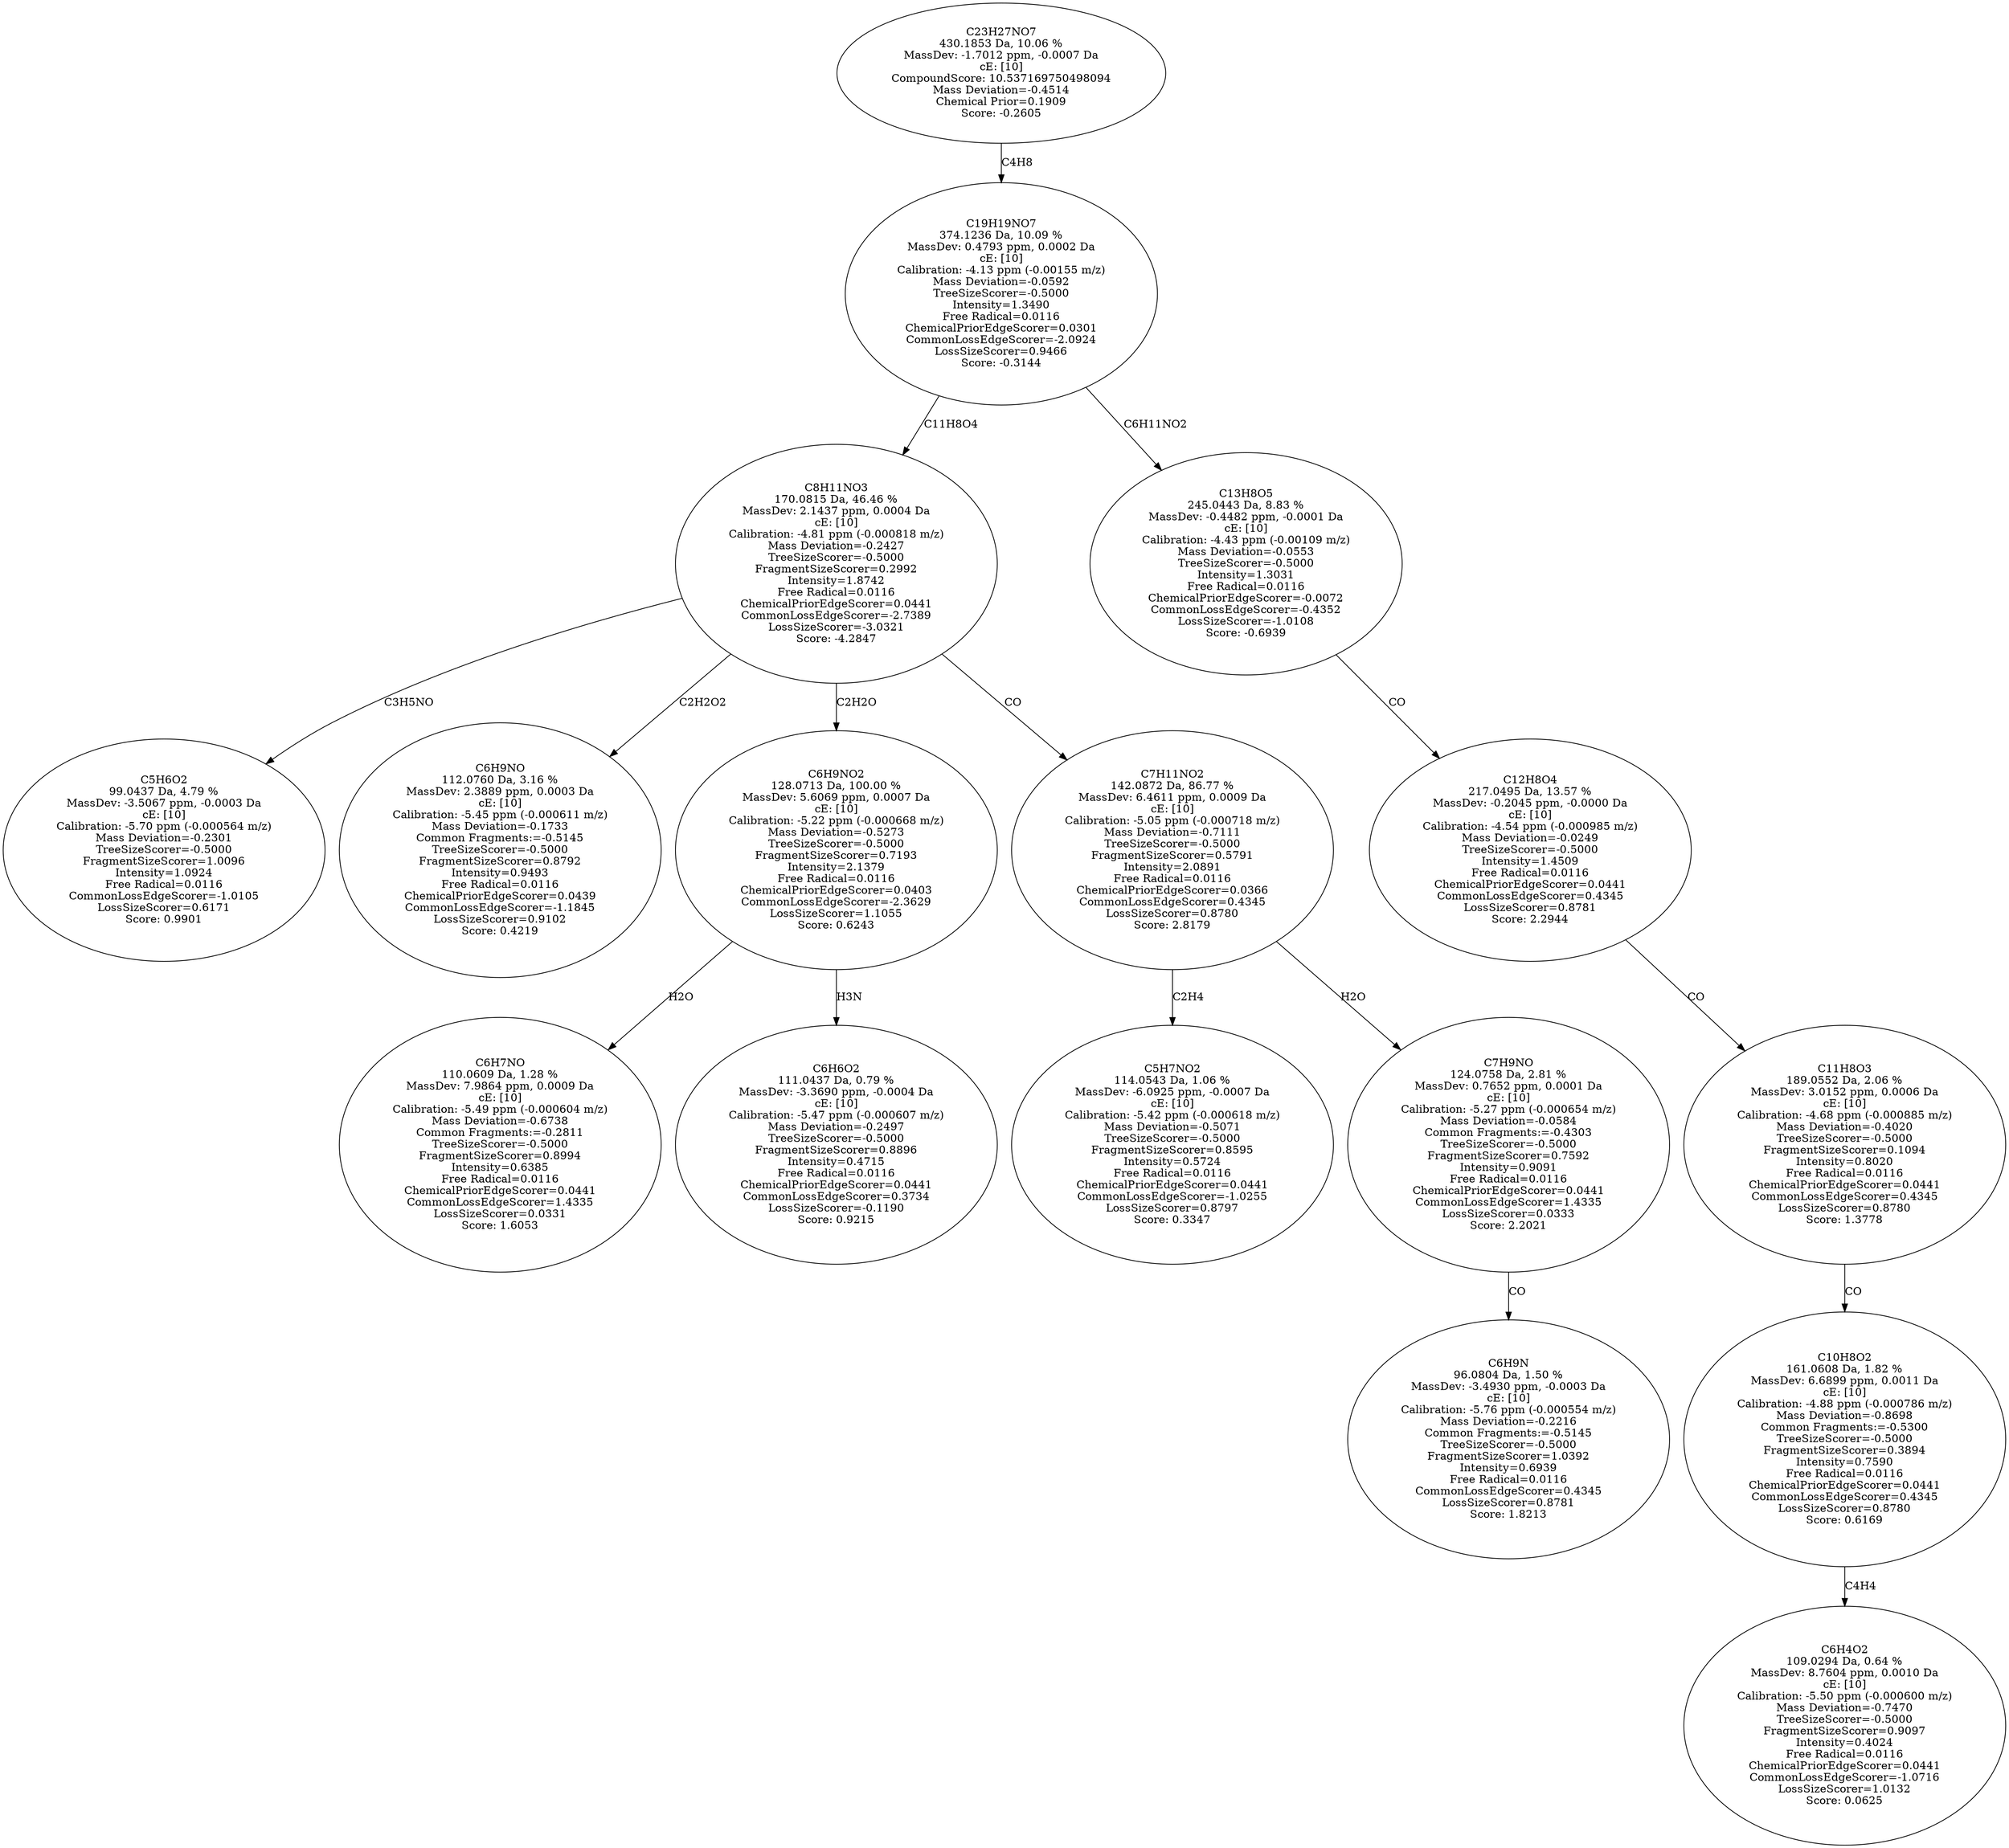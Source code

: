 strict digraph {
v1 [label="C5H6O2\n99.0437 Da, 4.79 %\nMassDev: -3.5067 ppm, -0.0003 Da\ncE: [10]\nCalibration: -5.70 ppm (-0.000564 m/z)\nMass Deviation=-0.2301\nTreeSizeScorer=-0.5000\nFragmentSizeScorer=1.0096\nIntensity=1.0924\nFree Radical=0.0116\nCommonLossEdgeScorer=-1.0105\nLossSizeScorer=0.6171\nScore: 0.9901"];
v2 [label="C6H9NO\n112.0760 Da, 3.16 %\nMassDev: 2.3889 ppm, 0.0003 Da\ncE: [10]\nCalibration: -5.45 ppm (-0.000611 m/z)\nMass Deviation=-0.1733\nCommon Fragments:=-0.5145\nTreeSizeScorer=-0.5000\nFragmentSizeScorer=0.8792\nIntensity=0.9493\nFree Radical=0.0116\nChemicalPriorEdgeScorer=0.0439\nCommonLossEdgeScorer=-1.1845\nLossSizeScorer=0.9102\nScore: 0.4219"];
v3 [label="C6H7NO\n110.0609 Da, 1.28 %\nMassDev: 7.9864 ppm, 0.0009 Da\ncE: [10]\nCalibration: -5.49 ppm (-0.000604 m/z)\nMass Deviation=-0.6738\nCommon Fragments:=-0.2811\nTreeSizeScorer=-0.5000\nFragmentSizeScorer=0.8994\nIntensity=0.6385\nFree Radical=0.0116\nChemicalPriorEdgeScorer=0.0441\nCommonLossEdgeScorer=1.4335\nLossSizeScorer=0.0331\nScore: 1.6053"];
v4 [label="C6H6O2\n111.0437 Da, 0.79 %\nMassDev: -3.3690 ppm, -0.0004 Da\ncE: [10]\nCalibration: -5.47 ppm (-0.000607 m/z)\nMass Deviation=-0.2497\nTreeSizeScorer=-0.5000\nFragmentSizeScorer=0.8896\nIntensity=0.4715\nFree Radical=0.0116\nChemicalPriorEdgeScorer=0.0441\nCommonLossEdgeScorer=0.3734\nLossSizeScorer=-0.1190\nScore: 0.9215"];
v5 [label="C6H9NO2\n128.0713 Da, 100.00 %\nMassDev: 5.6069 ppm, 0.0007 Da\ncE: [10]\nCalibration: -5.22 ppm (-0.000668 m/z)\nMass Deviation=-0.5273\nTreeSizeScorer=-0.5000\nFragmentSizeScorer=0.7193\nIntensity=2.1379\nFree Radical=0.0116\nChemicalPriorEdgeScorer=0.0403\nCommonLossEdgeScorer=-2.3629\nLossSizeScorer=1.1055\nScore: 0.6243"];
v6 [label="C5H7NO2\n114.0543 Da, 1.06 %\nMassDev: -6.0925 ppm, -0.0007 Da\ncE: [10]\nCalibration: -5.42 ppm (-0.000618 m/z)\nMass Deviation=-0.5071\nTreeSizeScorer=-0.5000\nFragmentSizeScorer=0.8595\nIntensity=0.5724\nFree Radical=0.0116\nChemicalPriorEdgeScorer=0.0441\nCommonLossEdgeScorer=-1.0255\nLossSizeScorer=0.8797\nScore: 0.3347"];
v7 [label="C6H9N\n96.0804 Da, 1.50 %\nMassDev: -3.4930 ppm, -0.0003 Da\ncE: [10]\nCalibration: -5.76 ppm (-0.000554 m/z)\nMass Deviation=-0.2216\nCommon Fragments:=-0.5145\nTreeSizeScorer=-0.5000\nFragmentSizeScorer=1.0392\nIntensity=0.6939\nFree Radical=0.0116\nCommonLossEdgeScorer=0.4345\nLossSizeScorer=0.8781\nScore: 1.8213"];
v8 [label="C7H9NO\n124.0758 Da, 2.81 %\nMassDev: 0.7652 ppm, 0.0001 Da\ncE: [10]\nCalibration: -5.27 ppm (-0.000654 m/z)\nMass Deviation=-0.0584\nCommon Fragments:=-0.4303\nTreeSizeScorer=-0.5000\nFragmentSizeScorer=0.7592\nIntensity=0.9091\nFree Radical=0.0116\nChemicalPriorEdgeScorer=0.0441\nCommonLossEdgeScorer=1.4335\nLossSizeScorer=0.0333\nScore: 2.2021"];
v9 [label="C7H11NO2\n142.0872 Da, 86.77 %\nMassDev: 6.4611 ppm, 0.0009 Da\ncE: [10]\nCalibration: -5.05 ppm (-0.000718 m/z)\nMass Deviation=-0.7111\nTreeSizeScorer=-0.5000\nFragmentSizeScorer=0.5791\nIntensity=2.0891\nFree Radical=0.0116\nChemicalPriorEdgeScorer=0.0366\nCommonLossEdgeScorer=0.4345\nLossSizeScorer=0.8780\nScore: 2.8179"];
v10 [label="C8H11NO3\n170.0815 Da, 46.46 %\nMassDev: 2.1437 ppm, 0.0004 Da\ncE: [10]\nCalibration: -4.81 ppm (-0.000818 m/z)\nMass Deviation=-0.2427\nTreeSizeScorer=-0.5000\nFragmentSizeScorer=0.2992\nIntensity=1.8742\nFree Radical=0.0116\nChemicalPriorEdgeScorer=0.0441\nCommonLossEdgeScorer=-2.7389\nLossSizeScorer=-3.0321\nScore: -4.2847"];
v11 [label="C6H4O2\n109.0294 Da, 0.64 %\nMassDev: 8.7604 ppm, 0.0010 Da\ncE: [10]\nCalibration: -5.50 ppm (-0.000600 m/z)\nMass Deviation=-0.7470\nTreeSizeScorer=-0.5000\nFragmentSizeScorer=0.9097\nIntensity=0.4024\nFree Radical=0.0116\nChemicalPriorEdgeScorer=0.0441\nCommonLossEdgeScorer=-1.0716\nLossSizeScorer=1.0132\nScore: 0.0625"];
v12 [label="C10H8O2\n161.0608 Da, 1.82 %\nMassDev: 6.6899 ppm, 0.0011 Da\ncE: [10]\nCalibration: -4.88 ppm (-0.000786 m/z)\nMass Deviation=-0.8698\nCommon Fragments:=-0.5300\nTreeSizeScorer=-0.5000\nFragmentSizeScorer=0.3894\nIntensity=0.7590\nFree Radical=0.0116\nChemicalPriorEdgeScorer=0.0441\nCommonLossEdgeScorer=0.4345\nLossSizeScorer=0.8780\nScore: 0.6169"];
v13 [label="C11H8O3\n189.0552 Da, 2.06 %\nMassDev: 3.0152 ppm, 0.0006 Da\ncE: [10]\nCalibration: -4.68 ppm (-0.000885 m/z)\nMass Deviation=-0.4020\nTreeSizeScorer=-0.5000\nFragmentSizeScorer=0.1094\nIntensity=0.8020\nFree Radical=0.0116\nChemicalPriorEdgeScorer=0.0441\nCommonLossEdgeScorer=0.4345\nLossSizeScorer=0.8780\nScore: 1.3778"];
v14 [label="C12H8O4\n217.0495 Da, 13.57 %\nMassDev: -0.2045 ppm, -0.0000 Da\ncE: [10]\nCalibration: -4.54 ppm (-0.000985 m/z)\nMass Deviation=-0.0249\nTreeSizeScorer=-0.5000\nIntensity=1.4509\nFree Radical=0.0116\nChemicalPriorEdgeScorer=0.0441\nCommonLossEdgeScorer=0.4345\nLossSizeScorer=0.8781\nScore: 2.2944"];
v15 [label="C13H8O5\n245.0443 Da, 8.83 %\nMassDev: -0.4482 ppm, -0.0001 Da\ncE: [10]\nCalibration: -4.43 ppm (-0.00109 m/z)\nMass Deviation=-0.0553\nTreeSizeScorer=-0.5000\nIntensity=1.3031\nFree Radical=0.0116\nChemicalPriorEdgeScorer=-0.0072\nCommonLossEdgeScorer=-0.4352\nLossSizeScorer=-1.0108\nScore: -0.6939"];
v16 [label="C19H19NO7\n374.1236 Da, 10.09 %\nMassDev: 0.4793 ppm, 0.0002 Da\ncE: [10]\nCalibration: -4.13 ppm (-0.00155 m/z)\nMass Deviation=-0.0592\nTreeSizeScorer=-0.5000\nIntensity=1.3490\nFree Radical=0.0116\nChemicalPriorEdgeScorer=0.0301\nCommonLossEdgeScorer=-2.0924\nLossSizeScorer=0.9466\nScore: -0.3144"];
v17 [label="C23H27NO7\n430.1853 Da, 10.06 %\nMassDev: -1.7012 ppm, -0.0007 Da\ncE: [10]\nCompoundScore: 10.537169750498094\nMass Deviation=-0.4514\nChemical Prior=0.1909\nScore: -0.2605"];
v10 -> v1 [label="C3H5NO"];
v10 -> v2 [label="C2H2O2"];
v5 -> v3 [label="H2O"];
v5 -> v4 [label="H3N"];
v10 -> v5 [label="C2H2O"];
v9 -> v6 [label="C2H4"];
v8 -> v7 [label="CO"];
v9 -> v8 [label="H2O"];
v10 -> v9 [label="CO"];
v16 -> v10 [label="C11H8O4"];
v12 -> v11 [label="C4H4"];
v13 -> v12 [label="CO"];
v14 -> v13 [label="CO"];
v15 -> v14 [label="CO"];
v16 -> v15 [label="C6H11NO2"];
v17 -> v16 [label="C4H8"];
}